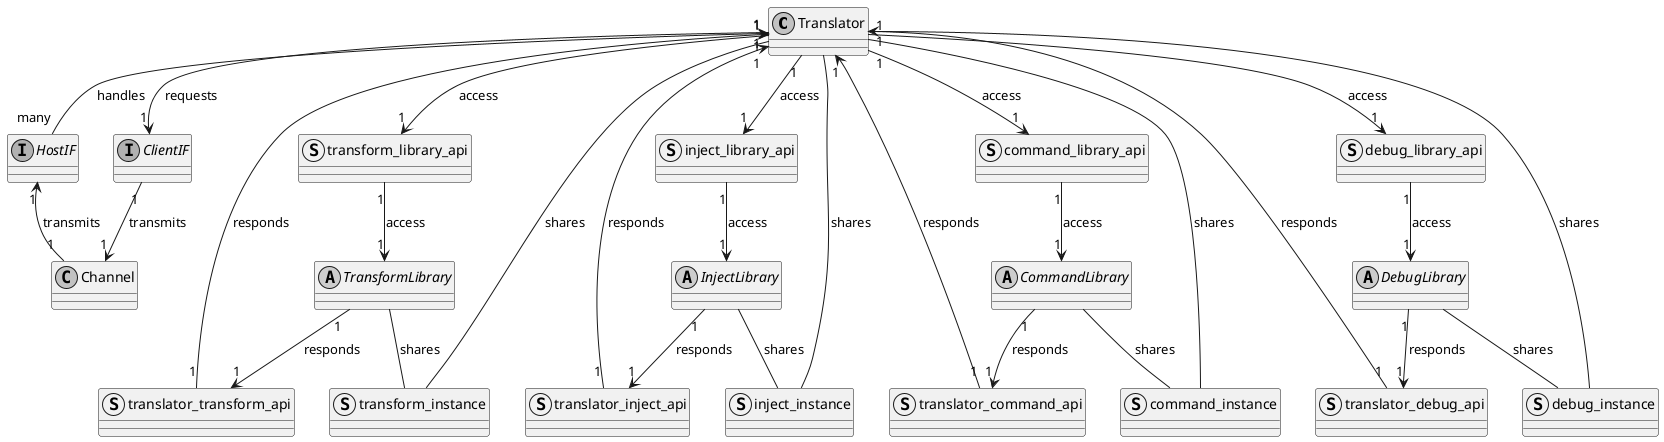 @startuml
'https://plantuml.com/class-diagram
skinparam monochrome true

class Translator
class Channel
interface HostIF
interface ClientIF
abstract TransformLibrary
abstract InjectLibrary
abstract CommandLibrary
abstract DebugLibrary
struct translator_transform_api
struct transform_library_api
struct transform_instance
struct translator_inject_api
struct inject_library_api
struct inject_instance
struct translator_command_api
struct command_library_api
struct command_instance
struct translator_debug_api
struct debug_library_api
struct debug_instance

Translator "1" <-- "many" HostIF : handles
Translator "1" --> "1" ClientIF : requests
HostIF "1" <-- "1" Channel : transmits
ClientIF "1" --> "1" Channel : transmits
Translator "1" --> "1" transform_library_api : access
transform_library_api "1" --> "1" TransformLibrary : access
TransformLibrary "1" --> "1" translator_transform_api : responds
translator_transform_api "1" --> "1" Translator : responds
Translator "1" --> "1" inject_library_api : access
inject_library_api "1" --> "1" InjectLibrary : access
InjectLibrary "1" --> "1" translator_inject_api : responds
translator_inject_api "1" --> "1" Translator : responds
Translator "1" --> "1" command_library_api : access
command_library_api "1" --> "1" CommandLibrary : access
CommandLibrary "1" --> "1" translator_command_api : responds
translator_command_api "1" --> "1" Translator : responds
Translator "1" --> "1" debug_library_api : access
debug_library_api "1" --> "1" DebugLibrary : access
DebugLibrary "1" --> "1" translator_debug_api : responds
translator_debug_api "1" --> "1" Translator : responds
Translator -- transform_instance : shares
Translator -- inject_instance : shares
Translator -- command_instance : shares
Translator -- debug_instance : shares
TransformLibrary -- transform_instance : shares
InjectLibrary -- inject_instance : shares
CommandLibrary -- command_instance : shares
DebugLibrary -- debug_instance : shares
'List <|-- AbstractList
'Collection <|-- AbstractCollection

'Collection <|- List
'AbstractCollection <|- AbstractList
'AbstractList <|-- ArrayList

'class ArrayList {
'Object[] elementData
'size()
'}

'enum TimeUnit {
'DAYS
'HOURS
'MINUTES
'}

@enduml
